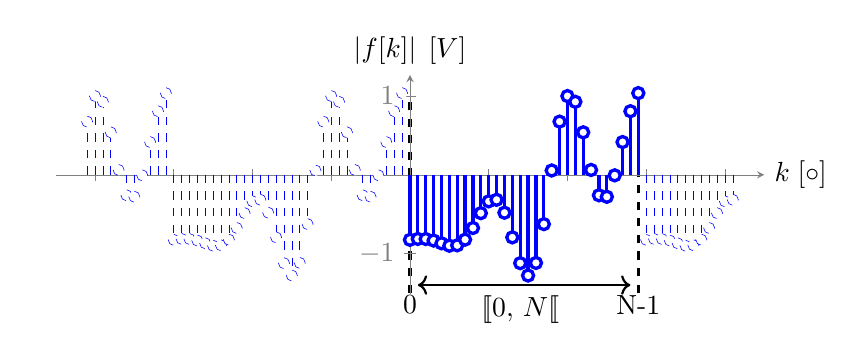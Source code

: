 ﻿\def\morlet#1{exp(-(#1)^2)*cos((#1)*2*pi r)}
\def\fonc#1{\morlet{(#1)/2}+atan(#1)/90}
\def\fonction#1{\fonc{(#1)*2+-4}}


\begin{tikzpicture}
	\draw [very thick, dashed] (0,-1.5) -- (0,1)	 ;
	\draw [very thick, dashed] (2.9,-1.5) -- (2.9,1)	 ;
	\draw [thick, <->,shorten <= +.1cm, shorten >= .1cm] (0,-1.4) node[below]{0}-- (2.9,-1.4) node[below]{N-1} node[below, xshift=-1.5cm] {$[\![0 ,\, N [\![$}	 ;

	\begin{axis}[	anchor = origin,  x=1cm, y=1cm, 
								xmin=-4.5, xmax=4.5,
								axis lines=center, 
								xlabel={$k\;[\circ]$},
								ylabel={$\left|f[k]\right|\; [V]$},
								ylabel style = {anchor=south, thick, black},
								xlabel style = {anchor=west, thick, black},
								grid=minor,
								xticklabels={,,}
								domain=-4.5:4.5,
								enlarge y limits=true,
								help lines
							]
%		\addplot[dashed, blue, domain=-5.1:-4]
%		        plot (\x,{\fonction{\x+6}});
		\addplot[dashed, blue, mark=*, mark options={fill=white},ycomb,samples at={-4.1,-4,...,-3.1}]
		        plot (\x,{\fonction{\x+6}});
		\addplot[dashed, blue, mark=*, mark options={fill=white},ycomb,samples at={-3,-2.9,...,-0.1}]
		        plot (\x,{\fonction{\x+3}});
		\addplot[blue,very thick,mark=*, mark options={fill=white},ycomb,samples at={0,0.1,...,2.9}]
		        plot (\x,{\fonction{\x}});
		\addplot[dashed, blue, mark=*, mark options={fill=white},ycomb,samples at={3,3.1,...,4.1}]
		        plot (\x,{\fonction{\x-3}});
%		\addplot[dashed, blue, domain=4:5.1]
%		        plot (\x,{\fonction{\x-4}});
	\end{axis}
\end{tikzpicture}
    
